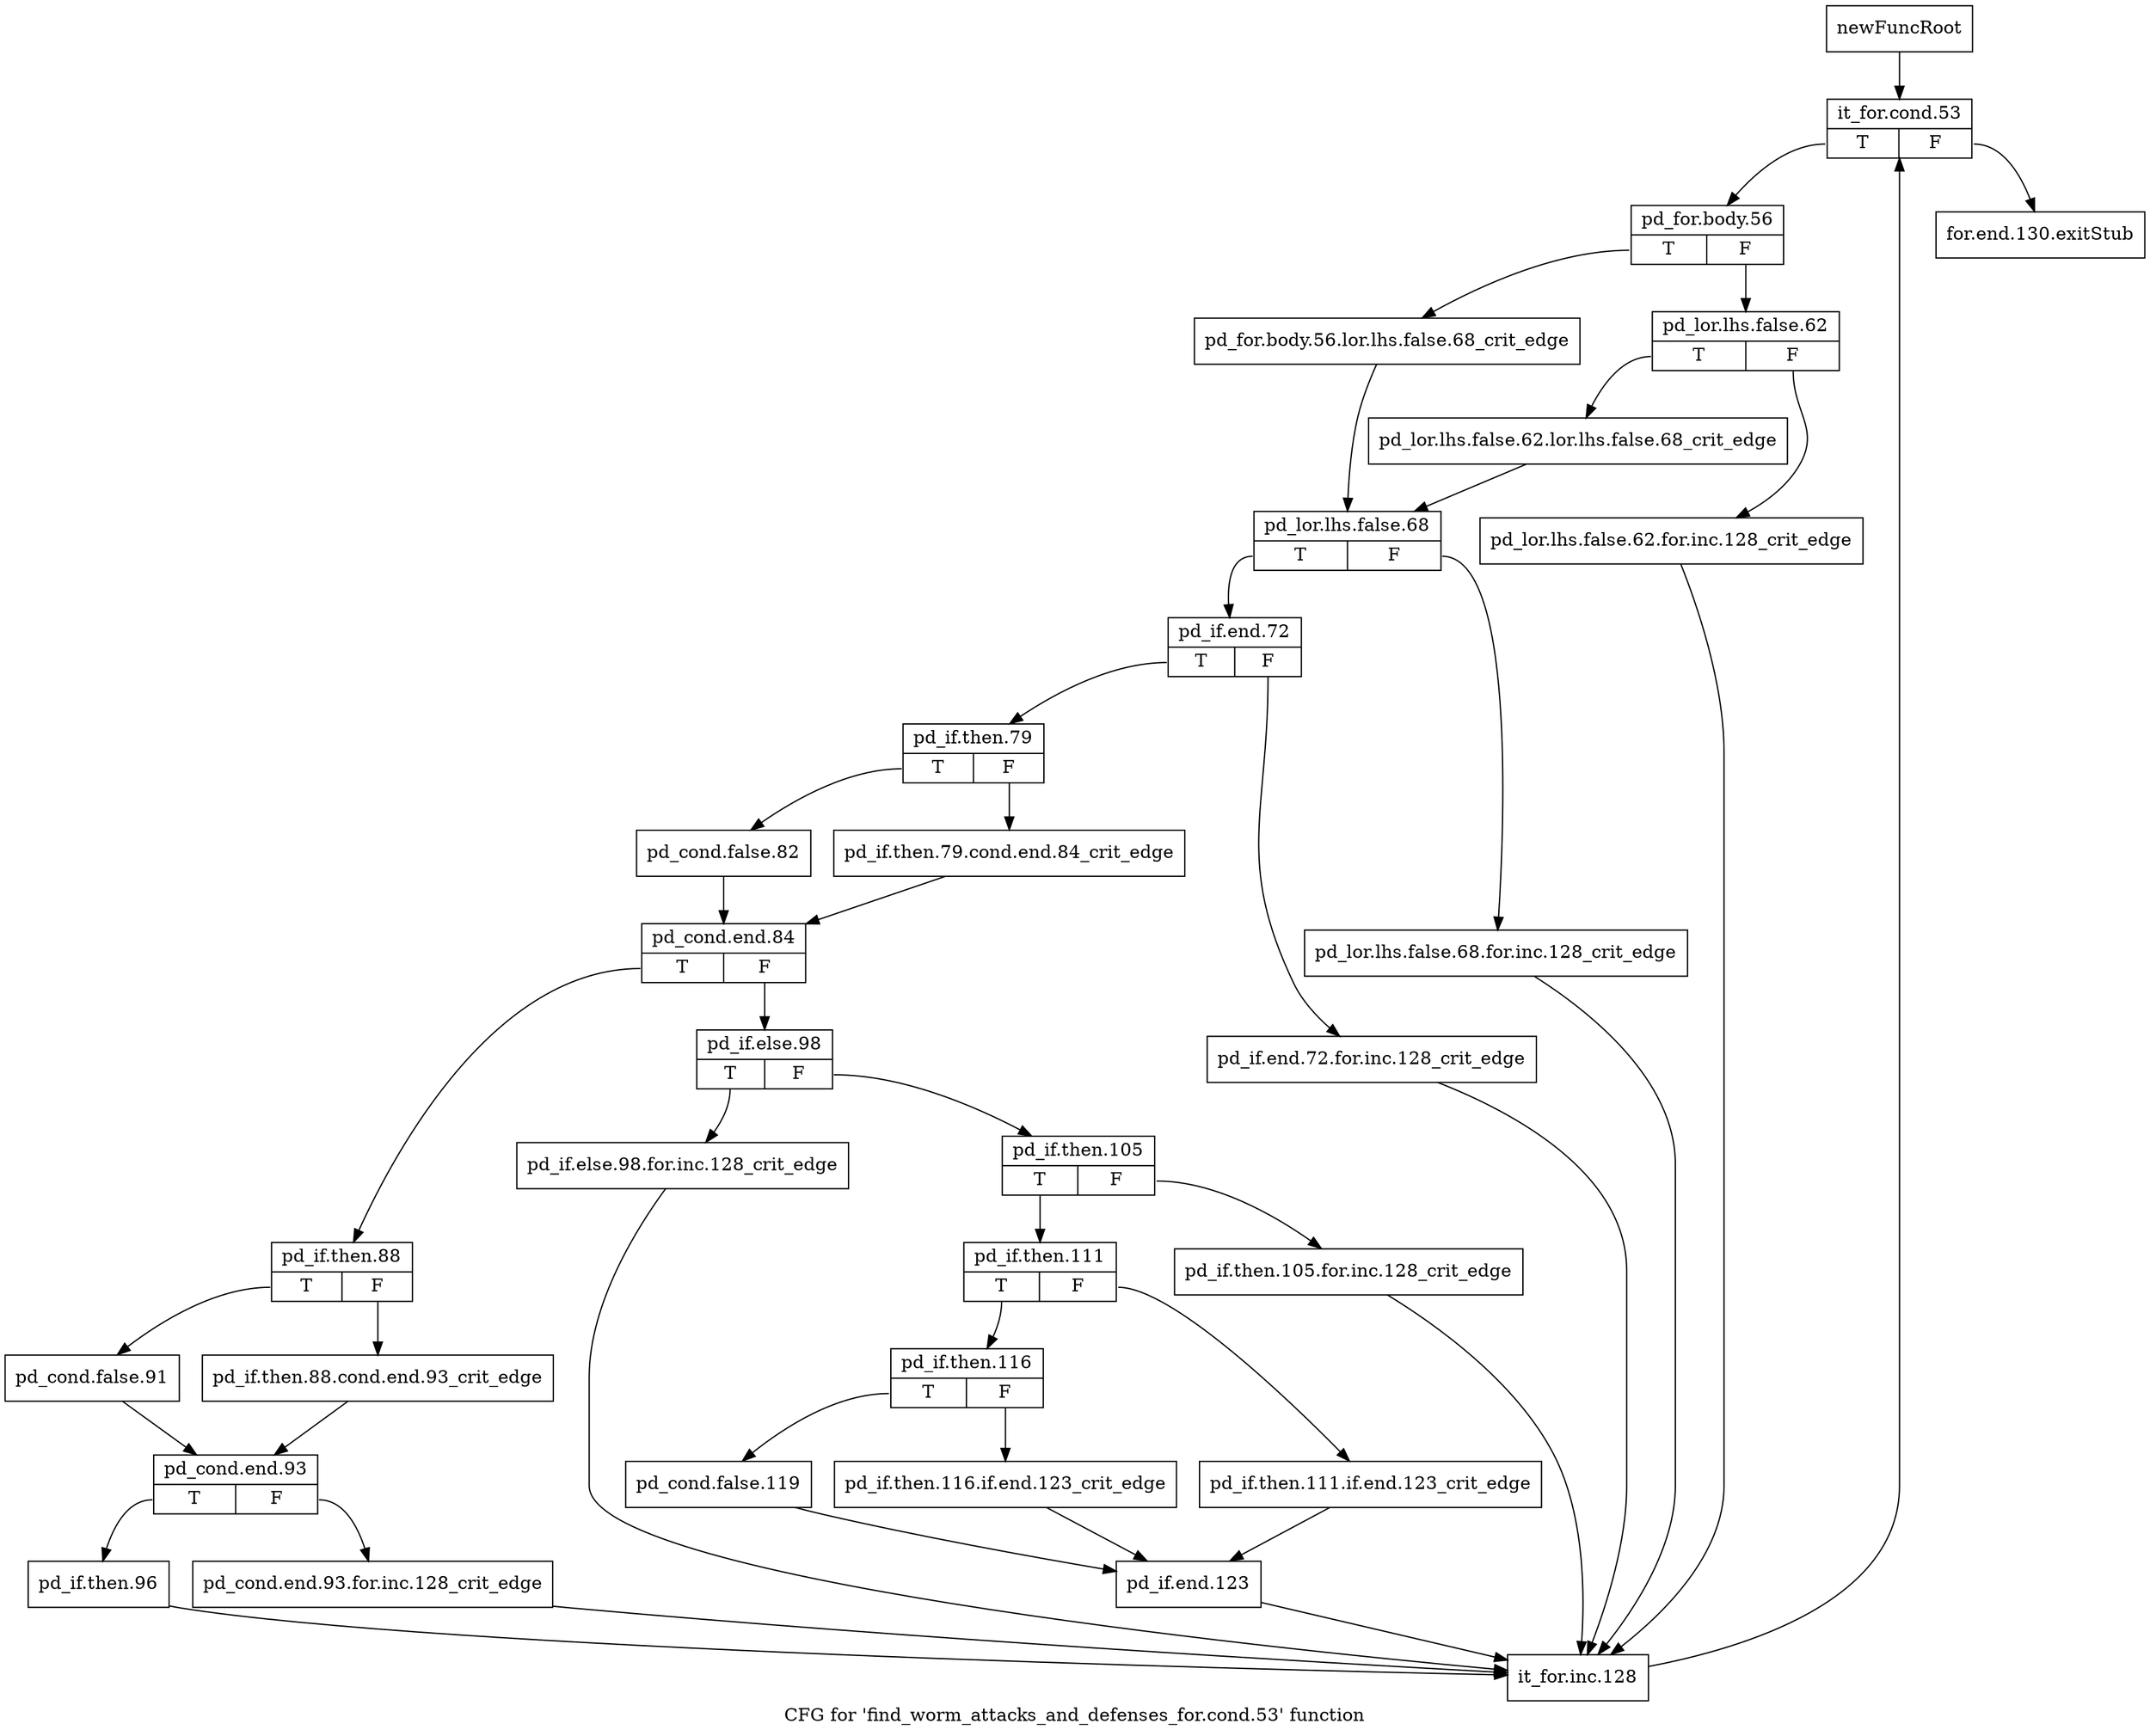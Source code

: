 digraph "CFG for 'find_worm_attacks_and_defenses_for.cond.53' function" {
	label="CFG for 'find_worm_attacks_and_defenses_for.cond.53' function";

	Node0x46d8820 [shape=record,label="{newFuncRoot}"];
	Node0x46d8820 -> Node0x46de840;
	Node0x46d8870 [shape=record,label="{for.end.130.exitStub}"];
	Node0x46de840 [shape=record,label="{it_for.cond.53|{<s0>T|<s1>F}}"];
	Node0x46de840:s0 -> Node0x46de890;
	Node0x46de840:s1 -> Node0x46d8870;
	Node0x46de890 [shape=record,label="{pd_for.body.56|{<s0>T|<s1>F}}"];
	Node0x46de890:s0 -> Node0x46de9d0;
	Node0x46de890:s1 -> Node0x46de8e0;
	Node0x46de8e0 [shape=record,label="{pd_lor.lhs.false.62|{<s0>T|<s1>F}}"];
	Node0x46de8e0:s0 -> Node0x46de980;
	Node0x46de8e0:s1 -> Node0x46de930;
	Node0x46de930 [shape=record,label="{pd_lor.lhs.false.62.for.inc.128_crit_edge}"];
	Node0x46de930 -> Node0x46df1a0;
	Node0x46de980 [shape=record,label="{pd_lor.lhs.false.62.lor.lhs.false.68_crit_edge}"];
	Node0x46de980 -> Node0x46dea20;
	Node0x46de9d0 [shape=record,label="{pd_for.body.56.lor.lhs.false.68_crit_edge}"];
	Node0x46de9d0 -> Node0x46dea20;
	Node0x46dea20 [shape=record,label="{pd_lor.lhs.false.68|{<s0>T|<s1>F}}"];
	Node0x46dea20:s0 -> Node0x46deac0;
	Node0x46dea20:s1 -> Node0x46dea70;
	Node0x46dea70 [shape=record,label="{pd_lor.lhs.false.68.for.inc.128_crit_edge}"];
	Node0x46dea70 -> Node0x46df1a0;
	Node0x46deac0 [shape=record,label="{pd_if.end.72|{<s0>T|<s1>F}}"];
	Node0x46deac0:s0 -> Node0x46deb60;
	Node0x46deac0:s1 -> Node0x46deb10;
	Node0x46deb10 [shape=record,label="{pd_if.end.72.for.inc.128_crit_edge}"];
	Node0x46deb10 -> Node0x46df1a0;
	Node0x46deb60 [shape=record,label="{pd_if.then.79|{<s0>T|<s1>F}}"];
	Node0x46deb60:s0 -> Node0x46dec00;
	Node0x46deb60:s1 -> Node0x46debb0;
	Node0x46debb0 [shape=record,label="{pd_if.then.79.cond.end.84_crit_edge}"];
	Node0x46debb0 -> Node0x46dec50;
	Node0x46dec00 [shape=record,label="{pd_cond.false.82}"];
	Node0x46dec00 -> Node0x46dec50;
	Node0x46dec50 [shape=record,label="{pd_cond.end.84|{<s0>T|<s1>F}}"];
	Node0x46dec50:s0 -> Node0x46defc0;
	Node0x46dec50:s1 -> Node0x46deca0;
	Node0x46deca0 [shape=record,label="{pd_if.else.98|{<s0>T|<s1>F}}"];
	Node0x46deca0:s0 -> Node0x46def70;
	Node0x46deca0:s1 -> Node0x46decf0;
	Node0x46decf0 [shape=record,label="{pd_if.then.105|{<s0>T|<s1>F}}"];
	Node0x46decf0:s0 -> Node0x46ded90;
	Node0x46decf0:s1 -> Node0x46ded40;
	Node0x46ded40 [shape=record,label="{pd_if.then.105.for.inc.128_crit_edge}"];
	Node0x46ded40 -> Node0x46df1a0;
	Node0x46ded90 [shape=record,label="{pd_if.then.111|{<s0>T|<s1>F}}"];
	Node0x46ded90:s0 -> Node0x46dee30;
	Node0x46ded90:s1 -> Node0x46dede0;
	Node0x46dede0 [shape=record,label="{pd_if.then.111.if.end.123_crit_edge}"];
	Node0x46dede0 -> Node0x46def20;
	Node0x46dee30 [shape=record,label="{pd_if.then.116|{<s0>T|<s1>F}}"];
	Node0x46dee30:s0 -> Node0x46deed0;
	Node0x46dee30:s1 -> Node0x46dee80;
	Node0x46dee80 [shape=record,label="{pd_if.then.116.if.end.123_crit_edge}"];
	Node0x46dee80 -> Node0x46def20;
	Node0x46deed0 [shape=record,label="{pd_cond.false.119}"];
	Node0x46deed0 -> Node0x46def20;
	Node0x46def20 [shape=record,label="{pd_if.end.123}"];
	Node0x46def20 -> Node0x46df1a0;
	Node0x46def70 [shape=record,label="{pd_if.else.98.for.inc.128_crit_edge}"];
	Node0x46def70 -> Node0x46df1a0;
	Node0x46defc0 [shape=record,label="{pd_if.then.88|{<s0>T|<s1>F}}"];
	Node0x46defc0:s0 -> Node0x46df060;
	Node0x46defc0:s1 -> Node0x46df010;
	Node0x46df010 [shape=record,label="{pd_if.then.88.cond.end.93_crit_edge}"];
	Node0x46df010 -> Node0x46df0b0;
	Node0x46df060 [shape=record,label="{pd_cond.false.91}"];
	Node0x46df060 -> Node0x46df0b0;
	Node0x46df0b0 [shape=record,label="{pd_cond.end.93|{<s0>T|<s1>F}}"];
	Node0x46df0b0:s0 -> Node0x46df150;
	Node0x46df0b0:s1 -> Node0x46df100;
	Node0x46df100 [shape=record,label="{pd_cond.end.93.for.inc.128_crit_edge}"];
	Node0x46df100 -> Node0x46df1a0;
	Node0x46df150 [shape=record,label="{pd_if.then.96}"];
	Node0x46df150 -> Node0x46df1a0;
	Node0x46df1a0 [shape=record,label="{it_for.inc.128}"];
	Node0x46df1a0 -> Node0x46de840;
}
